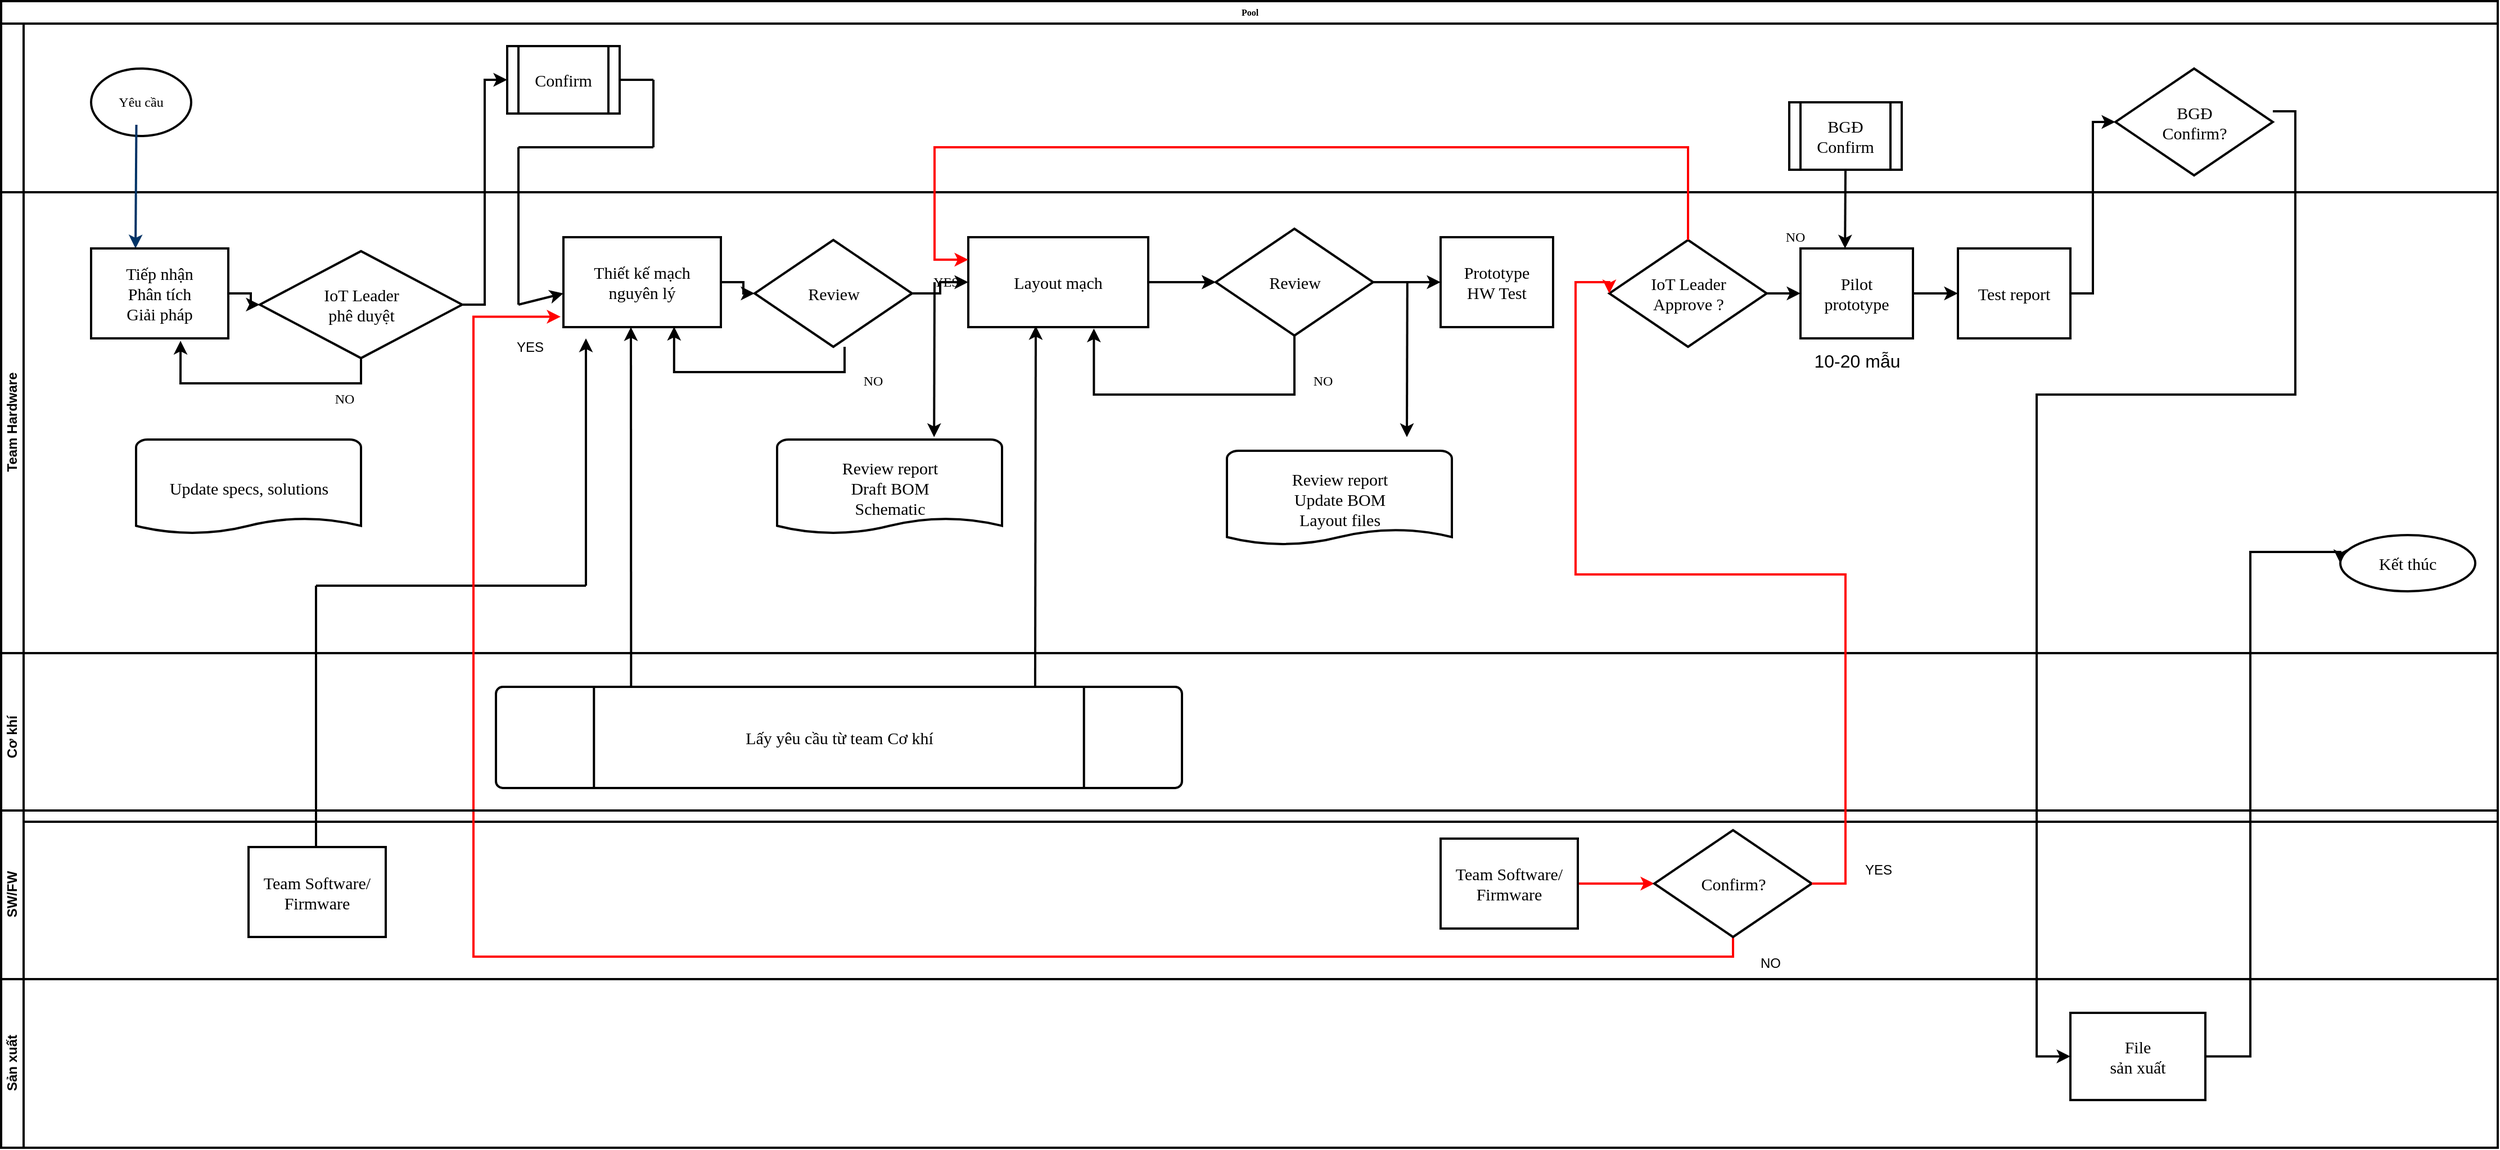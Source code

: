 <mxfile version="12.4.9" type="github">
  <diagram name="Page-1" id="c7488fd3-1785-93aa-aadb-54a6760d102a">
    <mxGraphModel dx="2370" dy="1205" grid="1" gridSize="10" guides="1" tooltips="1" connect="1" arrows="1" fold="1" page="1" pageScale="1" pageWidth="1100" pageHeight="850" background="#ffffff" math="0" shadow="0">
      <root>
        <mxCell id="0"/>
        <mxCell id="1" parent="0"/>
        <mxCell id="2b4e8129b02d487f-1" value="Pool" style="swimlane;html=1;childLayout=stackLayout;horizontal=1;startSize=20;horizontalStack=0;rounded=0;shadow=0;labelBackgroundColor=none;strokeWidth=2;fontFamily=Verdana;fontSize=8;align=center;movable=0;resizable=0;rotatable=0;deletable=0;editable=0;connectable=0;" parent="1" vertex="1">
          <mxGeometry x="40" y="170" width="2220" height="730" as="geometry"/>
        </mxCell>
        <mxCell id="2b4e8129b02d487f-2" value="BGĐ/ Khách hàng" style="swimlane;html=1;startSize=20;horizontal=0;strokeWidth=2;movable=0;resizable=0;rotatable=0;deletable=0;editable=0;connectable=0;" parent="2b4e8129b02d487f-1" vertex="1">
          <mxGeometry y="20" width="2220" height="560" as="geometry"/>
        </mxCell>
        <mxCell id="-Ed_zh9Tme-zRKof6G9Q-1" value="Yêu cầu" style="ellipse;whiteSpace=wrap;html=1;fontFamily=Verdana;strokeWidth=2;movable=0;resizable=0;rotatable=0;deletable=0;editable=0;connectable=0;" vertex="1" parent="2b4e8129b02d487f-2">
          <mxGeometry x="80" y="40" width="89" height="60" as="geometry"/>
        </mxCell>
        <mxCell id="-Ed_zh9Tme-zRKof6G9Q-17" value="Confirm" style="shape=process;whiteSpace=wrap;html=1;backgroundOutline=1;fontFamily=Verdana;fontSize=15;strokeWidth=2;movable=0;resizable=0;rotatable=0;deletable=0;editable=0;connectable=0;" vertex="1" parent="2b4e8129b02d487f-2">
          <mxGeometry x="450" y="20" width="100" height="60" as="geometry"/>
        </mxCell>
        <mxCell id="-Ed_zh9Tme-zRKof6G9Q-68" value="" style="endArrow=none;html=1;strokeWidth=2;movable=0;resizable=0;rotatable=0;deletable=0;editable=0;connectable=0;" edge="1" parent="2b4e8129b02d487f-2">
          <mxGeometry width="50" height="50" relative="1" as="geometry">
            <mxPoint x="460" y="110" as="sourcePoint"/>
            <mxPoint x="580" y="110" as="targetPoint"/>
          </mxGeometry>
        </mxCell>
        <mxCell id="-Ed_zh9Tme-zRKof6G9Q-69" value="" style="endArrow=none;html=1;strokeWidth=2;movable=0;resizable=0;rotatable=0;deletable=0;editable=0;connectable=0;" edge="1" parent="2b4e8129b02d487f-2">
          <mxGeometry width="50" height="50" relative="1" as="geometry">
            <mxPoint x="550" y="50" as="sourcePoint"/>
            <mxPoint x="580" y="50" as="targetPoint"/>
          </mxGeometry>
        </mxCell>
        <mxCell id="-Ed_zh9Tme-zRKof6G9Q-70" value="" style="endArrow=none;html=1;strokeWidth=2;movable=0;resizable=0;rotatable=0;deletable=0;editable=0;connectable=0;" edge="1" parent="2b4e8129b02d487f-2">
          <mxGeometry width="50" height="50" relative="1" as="geometry">
            <mxPoint x="580" y="110" as="sourcePoint"/>
            <mxPoint x="580" y="50" as="targetPoint"/>
          </mxGeometry>
        </mxCell>
        <mxCell id="2b4e8129b02d487f-3" value="Team Hardware" style="swimlane;html=1;startSize=20;horizontal=0;strokeWidth=2;movable=0;resizable=0;rotatable=0;deletable=0;editable=0;connectable=0;" parent="2b4e8129b02d487f-2" vertex="1">
          <mxGeometry y="150" width="2220" height="410" as="geometry"/>
        </mxCell>
        <mxCell id="-Ed_zh9Tme-zRKof6G9Q-3" value="IoT Leader&lt;br style=&quot;font-size: 15px&quot;&gt;phê duyệt" style="shape=mxgraph.flowchart.decision;strokeWidth=2;gradientColor=none;gradientDirection=north;fontStyle=0;html=1;fontFamily=Verdana;fontSize=15;movable=0;resizable=0;rotatable=0;deletable=0;editable=0;connectable=0;" vertex="1" parent="2b4e8129b02d487f-3">
          <mxGeometry x="230" y="52.44" width="180" height="95.12" as="geometry"/>
        </mxCell>
        <mxCell id="-Ed_zh9Tme-zRKof6G9Q-66" value="YES" style="text;html=1;align=center;verticalAlign=middle;resizable=0;points=[];autosize=1;strokeWidth=2;movable=0;rotatable=0;deletable=0;editable=0;connectable=0;" vertex="1" parent="2b4e8129b02d487f-3">
          <mxGeometry x="450" y="127.56" width="40" height="20" as="geometry"/>
        </mxCell>
        <mxCell id="-Ed_zh9Tme-zRKof6G9Q-67" value="" style="endArrow=none;html=1;strokeWidth=2;movable=0;resizable=0;rotatable=0;deletable=0;editable=0;connectable=0;" edge="1" parent="2b4e8129b02d487f-3">
          <mxGeometry width="50" height="50" relative="1" as="geometry">
            <mxPoint x="460" y="100" as="sourcePoint"/>
            <mxPoint x="460" y="-40" as="targetPoint"/>
          </mxGeometry>
        </mxCell>
        <mxCell id="-Ed_zh9Tme-zRKof6G9Q-74" value="" style="endArrow=classic;html=1;entryX=0;entryY=0.625;entryDx=0;entryDy=0;entryPerimeter=0;strokeWidth=2;movable=0;resizable=0;rotatable=0;deletable=0;editable=0;connectable=0;" edge="1" parent="2b4e8129b02d487f-3" target="-Ed_zh9Tme-zRKof6G9Q-7">
          <mxGeometry width="50" height="50" relative="1" as="geometry">
            <mxPoint x="460" y="100" as="sourcePoint"/>
            <mxPoint x="480" y="100" as="targetPoint"/>
          </mxGeometry>
        </mxCell>
        <mxCell id="-Ed_zh9Tme-zRKof6G9Q-41" value="Update specs, solutions" style="shape=mxgraph.flowchart.document;strokeWidth=2;gradientColor=none;gradientDirection=north;fontStyle=0;html=1;fontFamily=Verdana;fontSize=15;movable=0;resizable=0;rotatable=0;deletable=0;editable=0;connectable=0;" vertex="1" parent="2b4e8129b02d487f-3">
          <mxGeometry x="120" y="220" width="200" height="85" as="geometry"/>
        </mxCell>
        <mxCell id="-Ed_zh9Tme-zRKof6G9Q-79" value="" style="endArrow=classic;html=1;strokeWidth=2;movable=0;resizable=0;rotatable=0;deletable=0;editable=0;connectable=0;" edge="1" parent="2b4e8129b02d487f-3">
          <mxGeometry width="50" height="50" relative="1" as="geometry">
            <mxPoint x="520" y="350" as="sourcePoint"/>
            <mxPoint x="520" y="130" as="targetPoint"/>
          </mxGeometry>
        </mxCell>
        <mxCell id="-Ed_zh9Tme-zRKof6G9Q-81" value="" style="endArrow=none;html=1;strokeWidth=2;movable=0;resizable=0;rotatable=0;deletable=0;editable=0;connectable=0;" edge="1" parent="2b4e8129b02d487f-3">
          <mxGeometry width="50" height="50" relative="1" as="geometry">
            <mxPoint x="280" y="350" as="sourcePoint"/>
            <mxPoint x="520" y="350" as="targetPoint"/>
          </mxGeometry>
        </mxCell>
        <mxCell id="-Ed_zh9Tme-zRKof6G9Q-15" value="Review report&lt;br style=&quot;font-size: 15px;&quot;&gt;Update BOM&lt;br style=&quot;font-size: 15px;&quot;&gt;Layout files" style="shape=mxgraph.flowchart.document;strokeWidth=2;gradientColor=none;gradientDirection=north;fontStyle=0;html=1;fontFamily=Verdana;fontSize=15;movable=0;resizable=0;rotatable=0;deletable=0;editable=0;connectable=0;" vertex="1" parent="2b4e8129b02d487f-3">
          <mxGeometry x="1090" y="230" width="200" height="85" as="geometry"/>
        </mxCell>
        <mxCell id="-Ed_zh9Tme-zRKof6G9Q-143" value="" style="edgeStyle=orthogonalEdgeStyle;rounded=0;orthogonalLoop=1;jettySize=auto;html=1;strokeWidth=2;movable=0;resizable=0;rotatable=0;deletable=0;editable=0;connectable=0;" edge="1" parent="2b4e8129b02d487f-3" source="-Ed_zh9Tme-zRKof6G9Q-33" target="-Ed_zh9Tme-zRKof6G9Q-56">
          <mxGeometry relative="1" as="geometry"/>
        </mxCell>
        <mxCell id="-Ed_zh9Tme-zRKof6G9Q-33" value="IoT Leader&lt;br&gt;Approve ?" style="shape=mxgraph.flowchart.decision;strokeWidth=2;gradientColor=none;gradientDirection=north;fontStyle=0;html=1;fontFamily=Verdana;fontSize=15;movable=0;resizable=0;rotatable=0;deletable=0;editable=0;connectable=0;" vertex="1" parent="2b4e8129b02d487f-3">
          <mxGeometry x="1430" y="42.5" width="140" height="95" as="geometry"/>
        </mxCell>
        <mxCell id="-Ed_zh9Tme-zRKof6G9Q-22" value="YES" style="text;html=1;align=center;verticalAlign=middle;resizable=0;points=[];autosize=1;fontFamily=Verdana;strokeWidth=2;movable=0;rotatable=0;deletable=0;editable=0;connectable=0;" vertex="1" parent="2b4e8129b02d487f-3">
          <mxGeometry x="820" y="70" width="40" height="20" as="geometry"/>
        </mxCell>
        <mxCell id="-Ed_zh9Tme-zRKof6G9Q-48" value="Kết thúc" style="ellipse;whiteSpace=wrap;html=1;fontFamily=Verdana;fontSize=15;strokeWidth=2;movable=0;resizable=0;rotatable=0;deletable=0;editable=0;connectable=0;" vertex="1" parent="2b4e8129b02d487f-3">
          <mxGeometry x="2080" y="305" width="120" height="50" as="geometry"/>
        </mxCell>
        <mxCell id="-Ed_zh9Tme-zRKof6G9Q-91" value="BGĐ&lt;br&gt;Confirm" style="shape=process;whiteSpace=wrap;html=1;backgroundOutline=1;fontFamily=Verdana;fontSize=15;strokeWidth=2;movable=0;resizable=0;rotatable=0;deletable=0;editable=0;connectable=0;" vertex="1" parent="2b4e8129b02d487f-3">
          <mxGeometry x="1590" y="-80" width="100" height="60" as="geometry"/>
        </mxCell>
        <mxCell id="-Ed_zh9Tme-zRKof6G9Q-93" value="NO" style="text;html=1;align=center;verticalAlign=middle;resizable=0;points=[];autosize=1;fontFamily=Verdana;strokeWidth=2;movable=0;rotatable=0;deletable=0;editable=0;connectable=0;" vertex="1" parent="2b4e8129b02d487f-3">
          <mxGeometry x="1580" y="30" width="30" height="20" as="geometry"/>
        </mxCell>
        <mxCell id="-Ed_zh9Tme-zRKof6G9Q-109" value="" style="endArrow=classic;html=1;entryX=0.396;entryY=0.001;entryDx=0;entryDy=0;entryPerimeter=0;strokeWidth=2;movable=0;resizable=0;rotatable=0;deletable=0;editable=0;connectable=0;" edge="1" parent="2b4e8129b02d487f-3" target="-Ed_zh9Tme-zRKof6G9Q-56">
          <mxGeometry width="50" height="50" relative="1" as="geometry">
            <mxPoint x="1640" y="-20" as="sourcePoint"/>
            <mxPoint x="1690" y="-70" as="targetPoint"/>
          </mxGeometry>
        </mxCell>
        <mxCell id="-Ed_zh9Tme-zRKof6G9Q-144" value="" style="edgeStyle=orthogonalEdgeStyle;rounded=0;orthogonalLoop=1;jettySize=auto;html=1;strokeWidth=2;movable=0;resizable=0;rotatable=0;deletable=0;editable=0;connectable=0;" edge="1" parent="2b4e8129b02d487f-3" source="-Ed_zh9Tme-zRKof6G9Q-56" target="-Ed_zh9Tme-zRKof6G9Q-43">
          <mxGeometry relative="1" as="geometry"/>
        </mxCell>
        <mxCell id="-Ed_zh9Tme-zRKof6G9Q-56" value="&lt;span style=&quot;white-space: nowrap ; font-size: 15px&quot;&gt;Pilot&lt;br&gt;prototype&lt;br style=&quot;font-size: 15px&quot;&gt;&lt;/span&gt;" style="rounded=0;whiteSpace=wrap;html=1;fontFamily=Verdana;fontSize=15;strokeWidth=2;movable=0;resizable=0;rotatable=0;deletable=0;editable=0;connectable=0;" vertex="1" parent="2b4e8129b02d487f-3">
          <mxGeometry x="1600" y="50" width="100" height="80" as="geometry"/>
        </mxCell>
        <mxCell id="-Ed_zh9Tme-zRKof6G9Q-57" value="&lt;font style=&quot;font-size: 16px&quot;&gt;10-20 mẫu&lt;/font&gt;" style="text;html=1;align=center;verticalAlign=middle;resizable=0;points=[];autosize=1;strokeWidth=2;movable=0;rotatable=0;deletable=0;editable=0;connectable=0;" vertex="1" parent="2b4e8129b02d487f-3">
          <mxGeometry x="1605" y="140" width="90" height="20" as="geometry"/>
        </mxCell>
        <mxCell id="-Ed_zh9Tme-zRKof6G9Q-43" value="&lt;span style=&quot;white-space: nowrap ; font-size: 15px&quot;&gt;Test report&lt;br style=&quot;font-size: 15px&quot;&gt;&lt;/span&gt;" style="rounded=0;whiteSpace=wrap;html=1;fontFamily=Verdana;fontSize=15;strokeWidth=2;movable=0;resizable=0;rotatable=0;deletable=0;editable=0;connectable=0;" vertex="1" parent="2b4e8129b02d487f-3">
          <mxGeometry x="1740" y="50" width="100" height="80" as="geometry"/>
        </mxCell>
        <mxCell id="-Ed_zh9Tme-zRKof6G9Q-5" value="Review" style="shape=mxgraph.flowchart.decision;strokeWidth=2;gradientColor=none;gradientDirection=north;fontStyle=0;html=1;fontFamily=Verdana;fontSize=15;movable=0;resizable=0;rotatable=0;deletable=0;editable=0;connectable=0;" vertex="1" parent="2b4e8129b02d487f-3">
          <mxGeometry x="670" y="42.5" width="140" height="95" as="geometry"/>
        </mxCell>
        <mxCell id="-Ed_zh9Tme-zRKof6G9Q-138" style="edgeStyle=orthogonalEdgeStyle;rounded=0;orthogonalLoop=1;jettySize=auto;html=1;entryX=0;entryY=0.5;entryDx=0;entryDy=0;strokeWidth=2;movable=0;resizable=0;rotatable=0;deletable=0;editable=0;connectable=0;" edge="1" parent="2b4e8129b02d487f-2" source="-Ed_zh9Tme-zRKof6G9Q-3" target="-Ed_zh9Tme-zRKof6G9Q-17">
          <mxGeometry relative="1" as="geometry"/>
        </mxCell>
        <mxCell id="-Ed_zh9Tme-zRKof6G9Q-110" value="BGĐ&lt;br&gt;Confirm?" style="shape=mxgraph.flowchart.decision;strokeWidth=2;gradientColor=none;gradientDirection=north;fontStyle=0;html=1;fontFamily=Verdana;fontSize=15;movable=0;resizable=0;rotatable=0;deletable=0;editable=0;connectable=0;" vertex="1" parent="2b4e8129b02d487f-2">
          <mxGeometry x="1880" y="40" width="140" height="95" as="geometry"/>
        </mxCell>
        <mxCell id="-Ed_zh9Tme-zRKof6G9Q-111" style="edgeStyle=orthogonalEdgeStyle;rounded=0;orthogonalLoop=1;jettySize=auto;html=1;entryX=0;entryY=0.5;entryDx=0;entryDy=0;entryPerimeter=0;strokeWidth=2;movable=0;resizable=0;rotatable=0;deletable=0;editable=0;connectable=0;" edge="1" parent="2b4e8129b02d487f-2" source="-Ed_zh9Tme-zRKof6G9Q-43" target="-Ed_zh9Tme-zRKof6G9Q-110">
          <mxGeometry relative="1" as="geometry">
            <Array as="points">
              <mxPoint x="1860" y="240"/>
              <mxPoint x="1860" y="88"/>
            </Array>
          </mxGeometry>
        </mxCell>
        <mxCell id="2b4e8129b02d487f-4" value="Cơ khí" style="swimlane;html=1;startSize=20;horizontal=0;strokeWidth=2;movable=0;resizable=0;rotatable=0;deletable=0;editable=0;connectable=0;" parent="2b4e8129b02d487f-1" vertex="1">
          <mxGeometry y="580" width="2220" height="150" as="geometry">
            <mxRectangle y="580" width="2440" height="20" as="alternateBounds"/>
          </mxGeometry>
        </mxCell>
        <mxCell id="-Ed_zh9Tme-zRKof6G9Q-8" value="Lấy yêu cầu từ team Cơ khí" style="shape=mxgraph.flowchart.predefined_process;strokeWidth=2;gradientColor=none;gradientDirection=north;fontStyle=0;html=1;fontFamily=Verdana;fontSize=15;movable=0;resizable=0;rotatable=0;deletable=0;editable=0;connectable=0;" vertex="1" parent="2b4e8129b02d487f-4">
          <mxGeometry x="440" y="30" width="610" height="90" as="geometry"/>
        </mxCell>
        <mxCell id="-Ed_zh9Tme-zRKof6G9Q-80" value="" style="endArrow=none;html=1;strokeWidth=2;movable=0;resizable=0;rotatable=0;deletable=0;editable=0;connectable=0;" edge="1" parent="2b4e8129b02d487f-4">
          <mxGeometry width="50" height="50" relative="1" as="geometry">
            <mxPoint x="280" y="180" as="sourcePoint"/>
            <mxPoint x="280" y="-60" as="targetPoint"/>
          </mxGeometry>
        </mxCell>
        <mxCell id="-Ed_zh9Tme-zRKof6G9Q-2" style="fontStyle=1;strokeColor=#003366;strokeWidth=2;html=1;exitX=0.5;exitY=1;exitDx=0;exitDy=0;fontFamily=Verdana;movable=0;resizable=0;rotatable=0;deletable=0;editable=0;connectable=0;" edge="1" parent="1">
          <mxGeometry relative="1" as="geometry">
            <mxPoint x="160.25" y="280" as="sourcePoint"/>
            <mxPoint x="159.5" y="390" as="targetPoint"/>
          </mxGeometry>
        </mxCell>
        <mxCell id="-Ed_zh9Tme-zRKof6G9Q-4" value="" style="edgeStyle=orthogonalEdgeStyle;rounded=0;orthogonalLoop=1;jettySize=auto;html=1;fontFamily=Verdana;strokeWidth=2;movable=0;resizable=0;rotatable=0;deletable=0;editable=0;connectable=0;" edge="1" parent="1" source="-Ed_zh9Tme-zRKof6G9Q-5" target="-Ed_zh9Tme-zRKof6G9Q-10">
          <mxGeometry relative="1" as="geometry"/>
        </mxCell>
        <mxCell id="-Ed_zh9Tme-zRKof6G9Q-6" value="" style="edgeStyle=orthogonalEdgeStyle;rounded=0;orthogonalLoop=1;jettySize=auto;html=1;fontFamily=Verdana;strokeWidth=2;movable=0;resizable=0;rotatable=0;deletable=0;editable=0;connectable=0;" edge="1" parent="1" source="-Ed_zh9Tme-zRKof6G9Q-7" target="-Ed_zh9Tme-zRKof6G9Q-5">
          <mxGeometry relative="1" as="geometry"/>
        </mxCell>
        <mxCell id="-Ed_zh9Tme-zRKof6G9Q-9" value="" style="edgeStyle=orthogonalEdgeStyle;rounded=0;orthogonalLoop=1;jettySize=auto;html=1;fontFamily=Verdana;strokeWidth=2;movable=0;resizable=0;rotatable=0;deletable=0;editable=0;connectable=0;" edge="1" parent="1" source="-Ed_zh9Tme-zRKof6G9Q-10" target="-Ed_zh9Tme-zRKof6G9Q-12">
          <mxGeometry relative="1" as="geometry"/>
        </mxCell>
        <mxCell id="-Ed_zh9Tme-zRKof6G9Q-11" value="" style="edgeStyle=orthogonalEdgeStyle;rounded=0;orthogonalLoop=1;jettySize=auto;html=1;fontFamily=Verdana;strokeWidth=2;movable=0;resizable=0;rotatable=0;deletable=0;editable=0;connectable=0;" edge="1" parent="1" source="-Ed_zh9Tme-zRKof6G9Q-12" target="-Ed_zh9Tme-zRKof6G9Q-14">
          <mxGeometry relative="1" as="geometry"/>
        </mxCell>
        <mxCell id="-Ed_zh9Tme-zRKof6G9Q-30" value="" style="endArrow=classic;html=1;entryX=0.148;entryY=-0.025;entryDx=0;entryDy=0;entryPerimeter=0;fontFamily=Verdana;strokeWidth=2;movable=0;resizable=0;rotatable=0;deletable=0;editable=0;connectable=0;" edge="1" parent="1">
          <mxGeometry width="50" height="50" relative="1" as="geometry">
            <mxPoint x="870" y="420" as="sourcePoint"/>
            <mxPoint x="869.6" y="557.875" as="targetPoint"/>
          </mxGeometry>
        </mxCell>
        <mxCell id="-Ed_zh9Tme-zRKof6G9Q-31" value="" style="endArrow=classic;html=1;entryX=0.148;entryY=-0.025;entryDx=0;entryDy=0;entryPerimeter=0;fontFamily=Verdana;strokeWidth=2;movable=0;resizable=0;rotatable=0;deletable=0;editable=0;connectable=0;" edge="1" parent="1">
          <mxGeometry width="50" height="50" relative="1" as="geometry">
            <mxPoint x="1290.4" y="420" as="sourcePoint"/>
            <mxPoint x="1290" y="557.875" as="targetPoint"/>
          </mxGeometry>
        </mxCell>
        <mxCell id="-Ed_zh9Tme-zRKof6G9Q-49" value="" style="endArrow=classic;html=1;strokeWidth=2;exitX=0.197;exitY=0.011;exitDx=0;exitDy=0;exitPerimeter=0;movable=0;resizable=0;rotatable=0;deletable=0;editable=0;connectable=0;" edge="1" parent="1" source="-Ed_zh9Tme-zRKof6G9Q-8">
          <mxGeometry width="50" height="50" relative="1" as="geometry">
            <mxPoint x="550" y="510" as="sourcePoint"/>
            <mxPoint x="600" y="460" as="targetPoint"/>
          </mxGeometry>
        </mxCell>
        <mxCell id="-Ed_zh9Tme-zRKof6G9Q-52" value="" style="endArrow=classic;html=1;strokeWidth=2;exitX=0.786;exitY=0.011;exitDx=0;exitDy=0;exitPerimeter=0;movable=0;resizable=0;rotatable=0;deletable=0;editable=0;connectable=0;" edge="1" parent="1" source="-Ed_zh9Tme-zRKof6G9Q-8">
          <mxGeometry width="50" height="50" relative="1" as="geometry">
            <mxPoint x="960.17" y="690.0" as="sourcePoint"/>
            <mxPoint x="960" y="459.01" as="targetPoint"/>
          </mxGeometry>
        </mxCell>
        <mxCell id="-Ed_zh9Tme-zRKof6G9Q-140" style="edgeStyle=orthogonalEdgeStyle;rounded=0;orthogonalLoop=1;jettySize=auto;html=1;strokeWidth=2;entryX=0.703;entryY=0.995;entryDx=0;entryDy=0;entryPerimeter=0;movable=0;resizable=0;rotatable=0;deletable=0;editable=0;connectable=0;" edge="1" parent="1" source="-Ed_zh9Tme-zRKof6G9Q-5" target="-Ed_zh9Tme-zRKof6G9Q-7">
          <mxGeometry relative="1" as="geometry">
            <mxPoint x="790" y="520" as="targetPoint"/>
            <Array as="points">
              <mxPoint x="790" y="500"/>
              <mxPoint x="638" y="500"/>
            </Array>
          </mxGeometry>
        </mxCell>
        <mxCell id="-Ed_zh9Tme-zRKof6G9Q-7" value="&lt;span style=&quot;white-space: nowrap ; font-size: 15px&quot;&gt;Thiết kế mạch &lt;br&gt;nguyên lý&lt;/span&gt;" style="rounded=0;whiteSpace=wrap;html=1;fontFamily=Verdana;fontSize=15;strokeWidth=2;movable=0;resizable=0;rotatable=0;deletable=0;editable=0;connectable=0;" vertex="1" parent="1">
          <mxGeometry x="540" y="380" width="140" height="80" as="geometry"/>
        </mxCell>
        <mxCell id="-Ed_zh9Tme-zRKof6G9Q-141" value="" style="edgeStyle=orthogonalEdgeStyle;rounded=0;orthogonalLoop=1;jettySize=auto;html=1;strokeWidth=2;movable=0;resizable=0;rotatable=0;deletable=0;editable=0;connectable=0;" edge="1" parent="1" source="-Ed_zh9Tme-zRKof6G9Q-10" target="-Ed_zh9Tme-zRKof6G9Q-12">
          <mxGeometry relative="1" as="geometry"/>
        </mxCell>
        <mxCell id="-Ed_zh9Tme-zRKof6G9Q-10" value="&lt;span style=&quot;white-space: nowrap; font-size: 15px;&quot;&gt;Layout mạch&lt;/span&gt;" style="rounded=0;whiteSpace=wrap;html=1;fontFamily=Verdana;fontSize=15;strokeWidth=2;movable=0;resizable=0;rotatable=0;deletable=0;editable=0;connectable=0;" vertex="1" parent="1">
          <mxGeometry x="900" y="380" width="160" height="80" as="geometry"/>
        </mxCell>
        <mxCell id="-Ed_zh9Tme-zRKof6G9Q-142" style="edgeStyle=orthogonalEdgeStyle;rounded=0;orthogonalLoop=1;jettySize=auto;html=1;entryX=0.698;entryY=1.015;entryDx=0;entryDy=0;entryPerimeter=0;strokeWidth=2;movable=0;resizable=0;rotatable=0;deletable=0;editable=0;connectable=0;" edge="1" parent="1" source="-Ed_zh9Tme-zRKof6G9Q-12" target="-Ed_zh9Tme-zRKof6G9Q-10">
          <mxGeometry relative="1" as="geometry">
            <Array as="points">
              <mxPoint x="1190" y="520"/>
              <mxPoint x="1012" y="520"/>
            </Array>
          </mxGeometry>
        </mxCell>
        <mxCell id="-Ed_zh9Tme-zRKof6G9Q-12" value="Review" style="shape=mxgraph.flowchart.decision;strokeWidth=2;gradientColor=none;gradientDirection=north;fontStyle=0;html=1;fontFamily=Verdana;fontSize=15;movable=0;resizable=0;rotatable=0;deletable=0;editable=0;connectable=0;" vertex="1" parent="1">
          <mxGeometry x="1120" y="372.5" width="140" height="95" as="geometry"/>
        </mxCell>
        <mxCell id="-Ed_zh9Tme-zRKof6G9Q-14" value="&lt;span style=&quot;white-space: nowrap ; font-size: 15px&quot;&gt;Prototype&lt;br style=&quot;font-size: 15px&quot;&gt;HW Test&lt;br style=&quot;font-size: 15px&quot;&gt;&lt;/span&gt;" style="rounded=0;whiteSpace=wrap;html=1;fontFamily=Verdana;fontSize=15;strokeWidth=2;movable=0;resizable=0;rotatable=0;deletable=0;editable=0;connectable=0;" vertex="1" parent="1">
          <mxGeometry x="1320" y="380" width="100" height="80" as="geometry"/>
        </mxCell>
        <mxCell id="-Ed_zh9Tme-zRKof6G9Q-63" value="" style="edgeStyle=orthogonalEdgeStyle;rounded=0;orthogonalLoop=1;jettySize=auto;html=1;strokeWidth=2;movable=0;resizable=0;rotatable=0;deletable=0;editable=0;connectable=0;" edge="1" parent="1" source="-Ed_zh9Tme-zRKof6G9Q-18" target="-Ed_zh9Tme-zRKof6G9Q-3">
          <mxGeometry relative="1" as="geometry"/>
        </mxCell>
        <mxCell id="-Ed_zh9Tme-zRKof6G9Q-18" value="Tiếp nhận&lt;br&gt;Phân tích&lt;br&gt;Giải pháp" style="rounded=0;whiteSpace=wrap;html=1;fontFamily=Verdana;fontSize=15;strokeWidth=2;movable=0;resizable=0;rotatable=0;deletable=0;editable=0;connectable=0;" vertex="1" parent="1">
          <mxGeometry x="120" y="390" width="122" height="80" as="geometry"/>
        </mxCell>
        <mxCell id="-Ed_zh9Tme-zRKof6G9Q-26" value="NO" style="text;html=1;align=center;verticalAlign=middle;resizable=0;points=[];autosize=1;fontFamily=Verdana;strokeWidth=2;movable=0;rotatable=0;deletable=0;editable=0;connectable=0;" vertex="1" parent="1">
          <mxGeometry x="800" y="497.5" width="30" height="20" as="geometry"/>
        </mxCell>
        <mxCell id="-Ed_zh9Tme-zRKof6G9Q-29" value="NO" style="text;html=1;align=center;verticalAlign=middle;resizable=0;points=[];autosize=1;fontFamily=Verdana;strokeWidth=2;movable=0;rotatable=0;deletable=0;editable=0;connectable=0;" vertex="1" parent="1">
          <mxGeometry x="1200" y="497.5" width="30" height="20" as="geometry"/>
        </mxCell>
        <mxCell id="-Ed_zh9Tme-zRKof6G9Q-50" value="Review report&lt;br style=&quot;font-size: 15px;&quot;&gt;Draft BOM&lt;br style=&quot;font-size: 15px;&quot;&gt;Schematic" style="shape=mxgraph.flowchart.document;strokeWidth=2;gradientColor=none;gradientDirection=north;fontStyle=0;html=1;fontFamily=Verdana;fontSize=15;movable=0;resizable=0;rotatable=0;deletable=0;editable=0;connectable=0;" vertex="1" parent="1">
          <mxGeometry x="730" y="560" width="200" height="85" as="geometry"/>
        </mxCell>
        <mxCell id="-Ed_zh9Tme-zRKof6G9Q-59" value="&lt;span style=&quot;font-family: &amp;#34;verdana&amp;#34;&quot;&gt;NO&lt;/span&gt;" style="text;html=1;align=center;verticalAlign=middle;resizable=0;points=[];autosize=1;strokeWidth=2;movable=0;rotatable=0;deletable=0;editable=0;connectable=0;" vertex="1" parent="1">
          <mxGeometry x="330" y="514" width="30" height="20" as="geometry"/>
        </mxCell>
        <mxCell id="-Ed_zh9Tme-zRKof6G9Q-114" style="edgeStyle=orthogonalEdgeStyle;rounded=0;orthogonalLoop=1;jettySize=auto;html=1;entryX=-0.018;entryY=0.884;entryDx=0;entryDy=0;entryPerimeter=0;strokeWidth=2;strokeColor=#FF0000;movable=0;resizable=0;rotatable=0;deletable=0;editable=0;connectable=0;" edge="1" parent="1" source="-Ed_zh9Tme-zRKof6G9Q-86" target="-Ed_zh9Tme-zRKof6G9Q-7">
          <mxGeometry relative="1" as="geometry">
            <mxPoint x="500" y="450" as="targetPoint"/>
            <Array as="points">
              <mxPoint x="1580" y="1020"/>
              <mxPoint x="460" y="1020"/>
              <mxPoint x="460" y="451"/>
            </Array>
          </mxGeometry>
        </mxCell>
        <mxCell id="-Ed_zh9Tme-zRKof6G9Q-116" style="edgeStyle=orthogonalEdgeStyle;rounded=0;orthogonalLoop=1;jettySize=auto;html=1;entryX=0;entryY=0.25;entryDx=0;entryDy=0;strokeWidth=2;strokeColor=#FF0000;movable=0;resizable=0;rotatable=0;deletable=0;editable=0;connectable=0;" edge="1" parent="1" source="-Ed_zh9Tme-zRKof6G9Q-33" target="-Ed_zh9Tme-zRKof6G9Q-10">
          <mxGeometry relative="1" as="geometry">
            <Array as="points">
              <mxPoint x="1540" y="300"/>
              <mxPoint x="870" y="300"/>
              <mxPoint x="870" y="400"/>
            </Array>
          </mxGeometry>
        </mxCell>
        <mxCell id="-Ed_zh9Tme-zRKof6G9Q-117" value="SW/FW" style="swimlane;html=1;startSize=20;horizontal=0;strokeWidth=2;movable=0;resizable=0;rotatable=0;deletable=0;editable=0;connectable=0;" vertex="1" parent="1">
          <mxGeometry x="40" y="890" width="2220" height="150" as="geometry">
            <mxRectangle y="580" width="2440" height="20" as="alternateBounds"/>
          </mxGeometry>
        </mxCell>
        <mxCell id="-Ed_zh9Tme-zRKof6G9Q-121" value="Team Software/ Firmware" style="rounded=0;whiteSpace=wrap;html=1;fontFamily=Verdana;fontSize=15;strokeWidth=2;movable=0;resizable=0;rotatable=0;deletable=0;editable=0;connectable=0;" vertex="1" parent="-Ed_zh9Tme-zRKof6G9Q-117">
          <mxGeometry x="220" y="32.5" width="122" height="80" as="geometry"/>
        </mxCell>
        <mxCell id="-Ed_zh9Tme-zRKof6G9Q-146" value="" style="edgeStyle=orthogonalEdgeStyle;rounded=0;orthogonalLoop=1;jettySize=auto;html=1;strokeColor=#FF0000;strokeWidth=2;movable=0;resizable=0;rotatable=0;deletable=0;editable=0;connectable=0;" edge="1" parent="-Ed_zh9Tme-zRKof6G9Q-117" source="-Ed_zh9Tme-zRKof6G9Q-124" target="-Ed_zh9Tme-zRKof6G9Q-86">
          <mxGeometry relative="1" as="geometry"/>
        </mxCell>
        <mxCell id="-Ed_zh9Tme-zRKof6G9Q-124" value="Team Software/ Firmware" style="rounded=0;whiteSpace=wrap;html=1;fontFamily=Verdana;fontSize=15;strokeWidth=2;movable=0;resizable=0;rotatable=0;deletable=0;editable=0;connectable=0;" vertex="1" parent="-Ed_zh9Tme-zRKof6G9Q-117">
          <mxGeometry x="1280" y="25" width="122" height="80" as="geometry"/>
        </mxCell>
        <mxCell id="-Ed_zh9Tme-zRKof6G9Q-86" value="Confirm?" style="shape=mxgraph.flowchart.decision;strokeWidth=2;gradientColor=none;gradientDirection=north;fontStyle=0;html=1;fontFamily=Verdana;fontSize=15;movable=0;resizable=0;rotatable=0;deletable=0;editable=0;connectable=0;" vertex="1" parent="-Ed_zh9Tme-zRKof6G9Q-117">
          <mxGeometry x="1470" y="17.5" width="140" height="95" as="geometry"/>
        </mxCell>
        <mxCell id="-Ed_zh9Tme-zRKof6G9Q-126" style="edgeStyle=orthogonalEdgeStyle;rounded=0;orthogonalLoop=1;jettySize=auto;html=1;entryX=0;entryY=0.5;entryDx=0;entryDy=0;strokeWidth=2;movable=0;resizable=0;rotatable=0;deletable=0;editable=0;connectable=0;" edge="1" parent="1" source="-Ed_zh9Tme-zRKof6G9Q-110" target="-Ed_zh9Tme-zRKof6G9Q-125">
          <mxGeometry relative="1" as="geometry">
            <Array as="points">
              <mxPoint x="2080" y="268"/>
              <mxPoint x="2080" y="520"/>
              <mxPoint x="1850" y="520"/>
              <mxPoint x="1850" y="1109"/>
            </Array>
          </mxGeometry>
        </mxCell>
        <mxCell id="-Ed_zh9Tme-zRKof6G9Q-132" value="Sản xuất" style="swimlane;html=1;startSize=20;horizontal=0;strokeWidth=2;movable=0;resizable=0;rotatable=0;deletable=0;editable=0;connectable=0;" vertex="1" parent="1">
          <mxGeometry x="40" y="1040" width="2220" height="150" as="geometry">
            <mxRectangle y="150" width="2440" height="20" as="alternateBounds"/>
          </mxGeometry>
        </mxCell>
        <mxCell id="-Ed_zh9Tme-zRKof6G9Q-125" value="File&lt;br&gt;sản xuất" style="rounded=0;whiteSpace=wrap;html=1;fontFamily=Verdana;fontSize=15;strokeWidth=2;movable=0;resizable=0;rotatable=0;deletable=0;editable=0;connectable=0;" vertex="1" parent="-Ed_zh9Tme-zRKof6G9Q-132">
          <mxGeometry x="1840" y="30" width="120" height="77.56" as="geometry"/>
        </mxCell>
        <mxCell id="-Ed_zh9Tme-zRKof6G9Q-139" style="edgeStyle=orthogonalEdgeStyle;rounded=0;orthogonalLoop=1;jettySize=auto;html=1;entryX=0.652;entryY=1.027;entryDx=0;entryDy=0;entryPerimeter=0;strokeWidth=2;movable=0;resizable=0;rotatable=0;deletable=0;editable=0;connectable=0;" edge="1" parent="1" source="-Ed_zh9Tme-zRKof6G9Q-3" target="-Ed_zh9Tme-zRKof6G9Q-18">
          <mxGeometry relative="1" as="geometry">
            <Array as="points">
              <mxPoint x="360" y="510"/>
              <mxPoint x="200" y="510"/>
            </Array>
          </mxGeometry>
        </mxCell>
        <mxCell id="-Ed_zh9Tme-zRKof6G9Q-145" style="edgeStyle=orthogonalEdgeStyle;rounded=0;orthogonalLoop=1;jettySize=auto;html=1;entryX=0;entryY=0.5;entryDx=0;entryDy=0;strokeWidth=2;movable=0;resizable=0;rotatable=0;deletable=0;editable=0;connectable=0;" edge="1" parent="1" source="-Ed_zh9Tme-zRKof6G9Q-125" target="-Ed_zh9Tme-zRKof6G9Q-48">
          <mxGeometry relative="1" as="geometry">
            <Array as="points">
              <mxPoint x="2040" y="1109"/>
              <mxPoint x="2040" y="660"/>
            </Array>
          </mxGeometry>
        </mxCell>
        <mxCell id="-Ed_zh9Tme-zRKof6G9Q-148" style="edgeStyle=orthogonalEdgeStyle;rounded=0;orthogonalLoop=1;jettySize=auto;html=1;entryX=0;entryY=0.5;entryDx=0;entryDy=0;entryPerimeter=0;strokeColor=#FF0000;strokeWidth=2;movable=0;resizable=0;rotatable=0;deletable=0;editable=0;connectable=0;" edge="1" parent="1" source="-Ed_zh9Tme-zRKof6G9Q-86" target="-Ed_zh9Tme-zRKof6G9Q-33">
          <mxGeometry relative="1" as="geometry">
            <Array as="points">
              <mxPoint x="1680" y="955"/>
              <mxPoint x="1680" y="680"/>
              <mxPoint x="1440" y="680"/>
              <mxPoint x="1440" y="420"/>
            </Array>
          </mxGeometry>
        </mxCell>
        <mxCell id="-Ed_zh9Tme-zRKof6G9Q-149" value="NO" style="text;html=1;align=center;verticalAlign=middle;resizable=0;points=[];autosize=1;movable=0;rotatable=0;deletable=0;editable=0;connectable=0;" vertex="1" parent="1">
          <mxGeometry x="1598" y="1016" width="30" height="20" as="geometry"/>
        </mxCell>
        <mxCell id="-Ed_zh9Tme-zRKof6G9Q-150" value="YES" style="text;html=1;align=center;verticalAlign=middle;resizable=0;points=[];autosize=1;movable=0;rotatable=0;deletable=0;editable=0;connectable=0;" vertex="1" parent="1">
          <mxGeometry x="1689" y="933" width="40" height="20" as="geometry"/>
        </mxCell>
      </root>
    </mxGraphModel>
  </diagram>
</mxfile>
